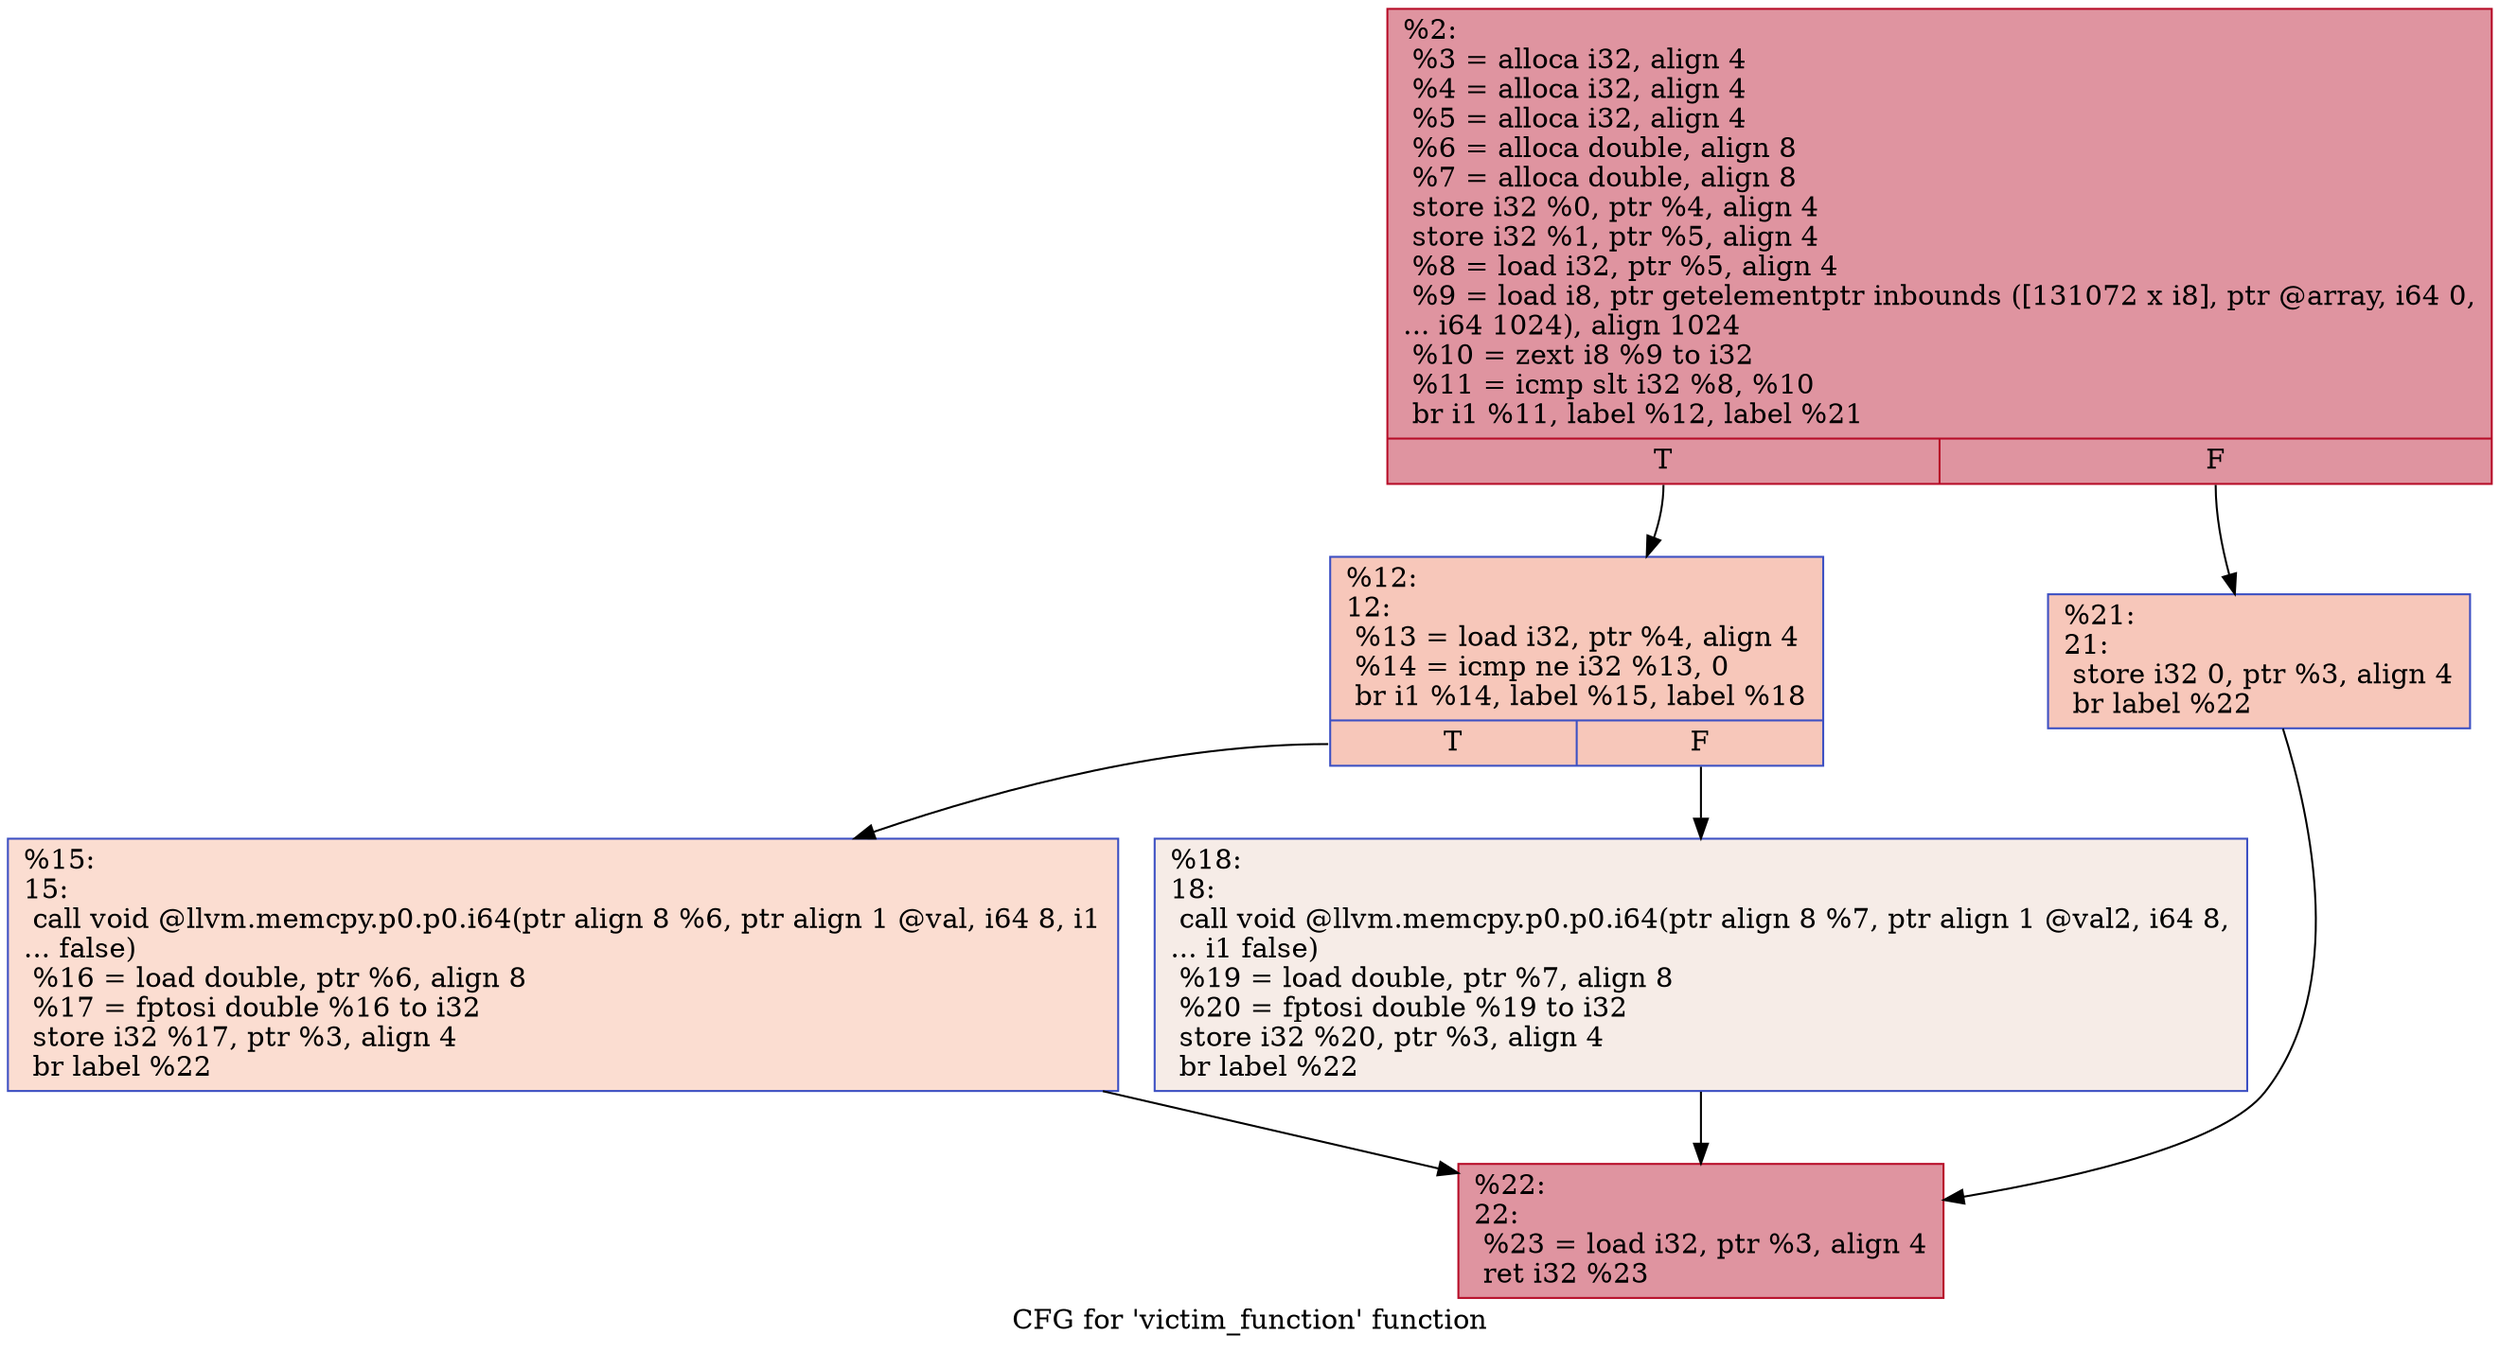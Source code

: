digraph "CFG for 'victim_function' function" {
	label="CFG for 'victim_function' function";

	Node0x60000292ce00 [shape=record,color="#b70d28ff", style=filled, fillcolor="#b70d2870",label="{%2:\l  %3 = alloca i32, align 4\l  %4 = alloca i32, align 4\l  %5 = alloca i32, align 4\l  %6 = alloca double, align 8\l  %7 = alloca double, align 8\l  store i32 %0, ptr %4, align 4\l  store i32 %1, ptr %5, align 4\l  %8 = load i32, ptr %5, align 4\l  %9 = load i8, ptr getelementptr inbounds ([131072 x i8], ptr @array, i64 0,\l... i64 1024), align 1024\l  %10 = zext i8 %9 to i32\l  %11 = icmp slt i32 %8, %10\l  br i1 %11, label %12, label %21\l|{<s0>T|<s1>F}}"];
	Node0x60000292ce00:s0 -> Node0x60000292ce40;
	Node0x60000292ce00:s1 -> Node0x60000292cec0;
	Node0x60000292ce40 [shape=record,color="#3d50c3ff", style=filled, fillcolor="#ec7f6370",label="{%12:\l12:                                               \l  %13 = load i32, ptr %4, align 4\l  %14 = icmp ne i32 %13, 0\l  br i1 %14, label %15, label %18\l|{<s0>T|<s1>F}}"];
	Node0x60000292ce40:s0 -> Node0x60000292ce80;
	Node0x60000292ce40:s1 -> Node0x60000292cf80;
	Node0x60000292ce80 [shape=record,color="#3d50c3ff", style=filled, fillcolor="#f7b39670",label="{%15:\l15:                                               \l  call void @llvm.memcpy.p0.p0.i64(ptr align 8 %6, ptr align 1 @val, i64 8, i1\l... false)\l  %16 = load double, ptr %6, align 8\l  %17 = fptosi double %16 to i32\l  store i32 %17, ptr %3, align 4\l  br label %22\l}"];
	Node0x60000292ce80 -> Node0x60000292d080;
	Node0x60000292cf80 [shape=record,color="#3d50c3ff", style=filled, fillcolor="#ead5c970",label="{%18:\l18:                                               \l  call void @llvm.memcpy.p0.p0.i64(ptr align 8 %7, ptr align 1 @val2, i64 8,\l... i1 false)\l  %19 = load double, ptr %7, align 8\l  %20 = fptosi double %19 to i32\l  store i32 %20, ptr %3, align 4\l  br label %22\l}"];
	Node0x60000292cf80 -> Node0x60000292d080;
	Node0x60000292cec0 [shape=record,color="#3d50c3ff", style=filled, fillcolor="#ec7f6370",label="{%21:\l21:                                               \l  store i32 0, ptr %3, align 4\l  br label %22\l}"];
	Node0x60000292cec0 -> Node0x60000292d080;
	Node0x60000292d080 [shape=record,color="#b70d28ff", style=filled, fillcolor="#b70d2870",label="{%22:\l22:                                               \l  %23 = load i32, ptr %3, align 4\l  ret i32 %23\l}"];
}
